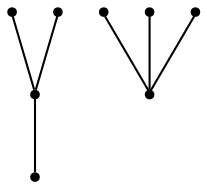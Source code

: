 graph {
  node [shape=point,comment="{\"directed\":false,\"doi\":\"10.1007/978-3-030-35802-0_3\",\"figure\":\"9 (1)\"}"]

  v0 [pos="1555.5697256029543,323.8524900676382"]
  v1 [pos="1484.7251063847077,323.8524900676382"]
  v2 [pos="1484.7251063847077,380.5273891039373"]
  v3 [pos="1399.7146092080197,323.8524900676382"]
  v4 [pos="1314.6979439548147,423.0336905564384"]
  v5 [pos="1243.8533247365683,423.0336905564384"]
  v6 [pos="1158.8419055278234,267.1762954332071"]
  v7 [pos="1102.164086300075,479.707548345159"]

  v0 -- v1 [id="-1",pos="1555.5697256029543,323.8524900676382 1484.7251063847077,323.8524900676382 1484.7251063847077,323.8524900676382 1484.7251063847077,323.8524900676382"]
  v1 -- v2 [id="-2",pos="1484.7251063847077,323.8524900676382 1484.7251063847077,380.5273891039373 1484.7251063847077,380.5273891039373 1484.7251063847077,380.5273891039373"]
  v3 -- v1 [id="-3",pos="1399.7146092080197,323.8524900676382 1484.7251063847077,323.8524900676382 1484.7251063847077,323.8524900676382 1484.7251063847077,323.8524900676382"]
  v4 -- v5 [id="-4",pos="1314.6979439548147,423.0336905564384 1243.8533247365683,423.0336905564384 1243.8533247365683,423.0336905564384 1243.8533247365683,423.0336905564384"]
  v7 -- v5 [id="-5",pos="1102.164086300075,479.707548345159 1102.163037091183,465.5399284213011 1102.163037091183,465.5399284213011 1102.163037091183,465.5399284213011 1173.0076563094296,465.5399284213011 1173.0076563094296,465.5399284213011 1173.0076563094296,465.5399284213011 1173.0076563094296,437.20244710933235 1173.0076563094296,437.20244710933235 1173.0076563094296,437.20244710933235 1243.8522755276763,437.20244710933235 1243.8522755276763,437.20244710933235 1243.8522755276763,437.20244710933235 1243.8533247365683,423.0336905564384 1243.8533247365683,423.0336905564384 1243.8533247365683,423.0336905564384"]
  v6 -- v5 [id="-6",pos="1158.8419055278234,267.1762954332071 1173.0076563094296,267.1773366807856 1173.0076563094296,267.1773366807856 1173.0076563094296,267.1773366807856 1173.0076563094296,352.1856792140163 1173.0076563094296,352.1856792140163 1173.0076563094296,352.1856792140163 1229.687573954962,352.1856792140163 1229.687573954962,352.1856792140163 1229.687573954962,352.1856792140163 1229.687573954962,423.0294301846669 1229.687573954962,423.0294301846669 1229.687573954962,423.0294301846669 1243.8533247365683,423.0336905564384 1243.8533247365683,423.0336905564384 1243.8533247365683,423.0336905564384"]
}